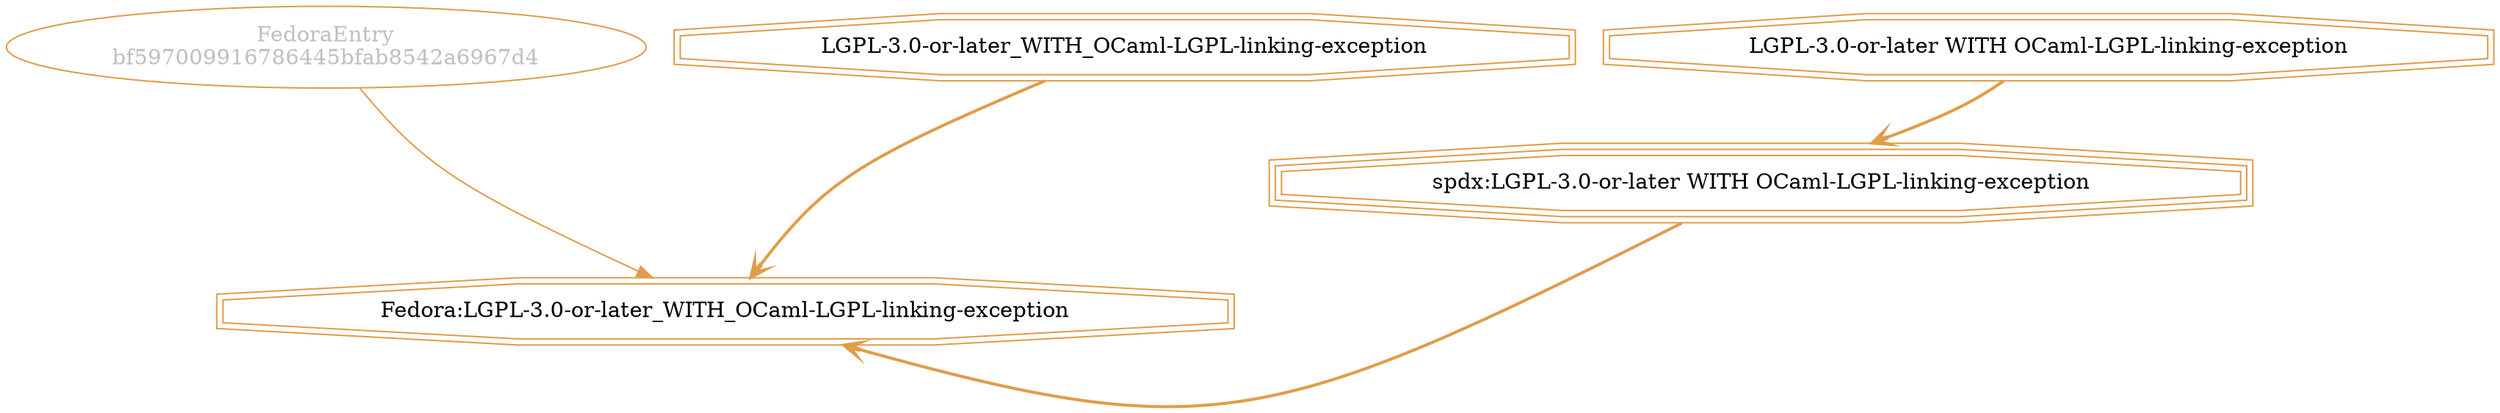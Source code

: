 strict digraph {
    node [shape=box];
    graph [splines=curved];
    6977 [label="FedoraEntry\nbf597009916786445bfab8542a6967d4"
         ,fontcolor=gray
         ,color="#e09d4b"
         ,fillcolor="beige;1"
         ,shape=ellipse];
    6978 [label="Fedora:LGPL-3.0-or-later_WITH_OCaml-LGPL-linking-exception"
         ,color="#e09d4b"
         ,shape=doubleoctagon];
    6979 [label="LGPL-3.0-or-later_WITH_OCaml-LGPL-linking-exception"
         ,color="#e09d4b"
         ,shape=doubleoctagon];
    6980 [label="spdx:LGPL-3.0-or-later WITH OCaml-LGPL-linking-exception"
         ,color="#e09d4b"
         ,shape=tripleoctagon];
    6981 [label="LGPL-3.0-or-later WITH OCaml-LGPL-linking-exception"
         ,color="#e09d4b"
         ,shape=doubleoctagon];
    6977 -> 6978 [weight=0.5
                 ,color="#e09d4b"];
    6979 -> 6978 [style=bold
                 ,arrowhead=vee
                 ,weight=0.7
                 ,color="#e09d4b"];
    6980 -> 6978 [style=bold
                 ,arrowhead=vee
                 ,weight=0.7
                 ,color="#e09d4b"];
    6981 -> 6980 [style=bold
                 ,arrowhead=vee
                 ,weight=0.7
                 ,color="#e09d4b"];
}
